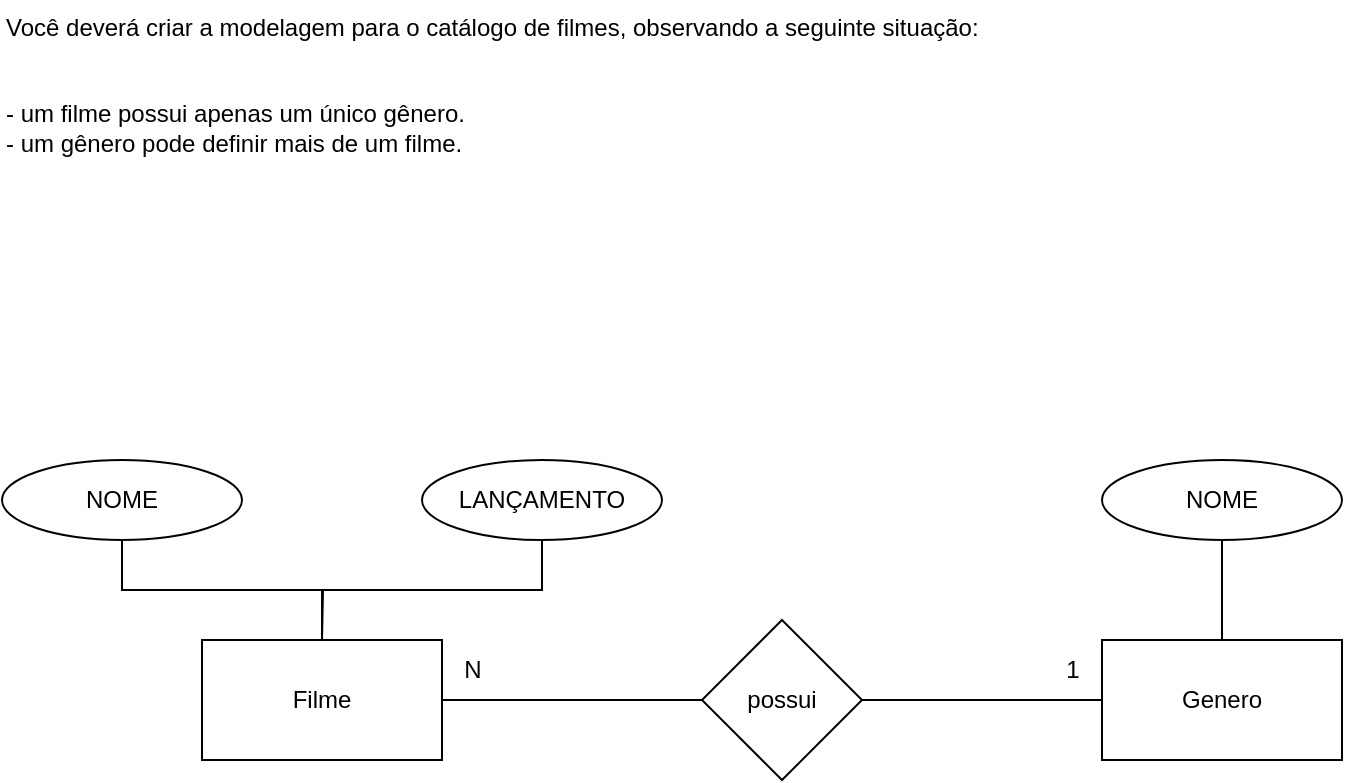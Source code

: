 <mxfile version="21.6.5" type="device" pages="3">
  <diagram name="Página-1" id="xqfwCQ_3oLauZTTI9_K2">
    <mxGraphModel dx="1050" dy="517" grid="1" gridSize="10" guides="1" tooltips="1" connect="1" arrows="1" fold="1" page="1" pageScale="1" pageWidth="1169" pageHeight="827" math="0" shadow="0">
      <root>
        <mxCell id="0" />
        <mxCell id="1" parent="0" />
        <mxCell id="-hZ1OXbbcqpRYNSbG6rX-4" style="edgeStyle=orthogonalEdgeStyle;rounded=0;orthogonalLoop=1;jettySize=auto;html=1;exitX=1;exitY=0.5;exitDx=0;exitDy=0;entryX=0;entryY=0.5;entryDx=0;entryDy=0;endArrow=none;endFill=0;" edge="1" parent="1" source="-hZ1OXbbcqpRYNSbG6rX-1" target="-hZ1OXbbcqpRYNSbG6rX-3">
          <mxGeometry relative="1" as="geometry" />
        </mxCell>
        <mxCell id="-hZ1OXbbcqpRYNSbG6rX-1" value="Filme" style="rounded=0;whiteSpace=wrap;html=1;" vertex="1" parent="1">
          <mxGeometry x="350" y="330" width="120" height="60" as="geometry" />
        </mxCell>
        <mxCell id="-hZ1OXbbcqpRYNSbG6rX-14" style="edgeStyle=orthogonalEdgeStyle;rounded=0;orthogonalLoop=1;jettySize=auto;html=1;exitX=0.5;exitY=0;exitDx=0;exitDy=0;entryX=0.5;entryY=1;entryDx=0;entryDy=0;endArrow=none;endFill=0;" edge="1" parent="1" source="-hZ1OXbbcqpRYNSbG6rX-2" target="-hZ1OXbbcqpRYNSbG6rX-13">
          <mxGeometry relative="1" as="geometry" />
        </mxCell>
        <mxCell id="-hZ1OXbbcqpRYNSbG6rX-2" value="Genero" style="rounded=0;whiteSpace=wrap;html=1;" vertex="1" parent="1">
          <mxGeometry x="800" y="330" width="120" height="60" as="geometry" />
        </mxCell>
        <mxCell id="-hZ1OXbbcqpRYNSbG6rX-5" style="edgeStyle=orthogonalEdgeStyle;rounded=0;orthogonalLoop=1;jettySize=auto;html=1;exitX=1;exitY=0.5;exitDx=0;exitDy=0;entryX=0;entryY=0.5;entryDx=0;entryDy=0;endArrow=none;endFill=0;" edge="1" parent="1" source="-hZ1OXbbcqpRYNSbG6rX-3" target="-hZ1OXbbcqpRYNSbG6rX-2">
          <mxGeometry relative="1" as="geometry" />
        </mxCell>
        <mxCell id="-hZ1OXbbcqpRYNSbG6rX-3" value="possui" style="rhombus;whiteSpace=wrap;html=1;" vertex="1" parent="1">
          <mxGeometry x="600" y="320" width="80" height="80" as="geometry" />
        </mxCell>
        <mxCell id="-hZ1OXbbcqpRYNSbG6rX-6" value="N" style="text;html=1;align=center;verticalAlign=middle;resizable=0;points=[];autosize=1;strokeColor=none;fillColor=none;" vertex="1" parent="1">
          <mxGeometry x="470" y="330" width="30" height="30" as="geometry" />
        </mxCell>
        <mxCell id="-hZ1OXbbcqpRYNSbG6rX-7" value="1" style="text;html=1;align=center;verticalAlign=middle;resizable=0;points=[];autosize=1;strokeColor=none;fillColor=none;" vertex="1" parent="1">
          <mxGeometry x="770" y="330" width="30" height="30" as="geometry" />
        </mxCell>
        <mxCell id="-hZ1OXbbcqpRYNSbG6rX-11" style="edgeStyle=orthogonalEdgeStyle;rounded=0;orthogonalLoop=1;jettySize=auto;html=1;exitX=0.5;exitY=1;exitDx=0;exitDy=0;entryX=0.5;entryY=0;entryDx=0;entryDy=0;endArrow=none;endFill=0;" edge="1" parent="1" source="-hZ1OXbbcqpRYNSbG6rX-8" target="-hZ1OXbbcqpRYNSbG6rX-1">
          <mxGeometry relative="1" as="geometry" />
        </mxCell>
        <mxCell id="-hZ1OXbbcqpRYNSbG6rX-8" value="NOME" style="ellipse;whiteSpace=wrap;html=1;" vertex="1" parent="1">
          <mxGeometry x="250" y="240" width="120" height="40" as="geometry" />
        </mxCell>
        <mxCell id="-hZ1OXbbcqpRYNSbG6rX-12" style="edgeStyle=orthogonalEdgeStyle;rounded=0;orthogonalLoop=1;jettySize=auto;html=1;exitX=0.5;exitY=1;exitDx=0;exitDy=0;endArrow=none;endFill=0;" edge="1" parent="1" source="-hZ1OXbbcqpRYNSbG6rX-10">
          <mxGeometry relative="1" as="geometry">
            <mxPoint x="410" y="330" as="targetPoint" />
          </mxGeometry>
        </mxCell>
        <mxCell id="-hZ1OXbbcqpRYNSbG6rX-10" value="LANÇAMENTO" style="ellipse;whiteSpace=wrap;html=1;" vertex="1" parent="1">
          <mxGeometry x="460" y="240" width="120" height="40" as="geometry" />
        </mxCell>
        <mxCell id="-hZ1OXbbcqpRYNSbG6rX-13" value="NOME" style="ellipse;whiteSpace=wrap;html=1;" vertex="1" parent="1">
          <mxGeometry x="800" y="240" width="120" height="40" as="geometry" />
        </mxCell>
        <mxCell id="hsf13NtrId8A_w___RC1-1" value="Você deverá criar a modelagem para o catálogo de filmes, observando a seguinte situação:&#xa;&#xa;&#xa;- um filme possui apenas um único gênero.&#xa;- um gênero pode definir mais de um filme." style="text;whiteSpace=wrap;" vertex="1" parent="1">
          <mxGeometry x="250" y="10" width="520" height="100" as="geometry" />
        </mxCell>
      </root>
    </mxGraphModel>
  </diagram>
  <diagram id="RX0N-pSOHXhckrcNFLdA" name="Página-2">
    <mxGraphModel dx="2919" dy="862" grid="1" gridSize="10" guides="1" tooltips="1" connect="1" arrows="1" fold="1" page="1" pageScale="1" pageWidth="1169" pageHeight="827" math="0" shadow="0">
      <root>
        <mxCell id="0" />
        <mxCell id="1" parent="0" />
        <mxCell id="58X_1UOyd4O7PZKYkvHO-9" style="edgeStyle=orthogonalEdgeStyle;rounded=0;orthogonalLoop=1;jettySize=auto;html=1;exitX=1;exitY=0.5;exitDx=0;exitDy=0;entryX=0;entryY=0.5;entryDx=0;entryDy=0;endArrow=none;endFill=0;" edge="1" parent="1" source="58X_1UOyd4O7PZKYkvHO-1" target="58X_1UOyd4O7PZKYkvHO-3">
          <mxGeometry relative="1" as="geometry" />
        </mxCell>
        <mxCell id="58X_1UOyd4O7PZKYkvHO-25" style="edgeStyle=orthogonalEdgeStyle;rounded=0;orthogonalLoop=1;jettySize=auto;html=1;exitX=0.5;exitY=0;exitDx=0;exitDy=0;entryX=0.5;entryY=1;entryDx=0;entryDy=0;endArrow=none;endFill=0;" edge="1" parent="1" source="58X_1UOyd4O7PZKYkvHO-1" target="58X_1UOyd4O7PZKYkvHO-24">
          <mxGeometry relative="1" as="geometry" />
        </mxCell>
        <mxCell id="58X_1UOyd4O7PZKYkvHO-1" value="Pessoa" style="rounded=0;whiteSpace=wrap;html=1;" vertex="1" parent="1">
          <mxGeometry x="-980" y="320" width="120" height="60" as="geometry" />
        </mxCell>
        <mxCell id="58X_1UOyd4O7PZKYkvHO-2" value="Contatos" style="rounded=0;whiteSpace=wrap;html=1;" vertex="1" parent="1">
          <mxGeometry x="-574" y="320" width="120" height="60" as="geometry" />
        </mxCell>
        <mxCell id="58X_1UOyd4O7PZKYkvHO-8" style="edgeStyle=orthogonalEdgeStyle;rounded=0;orthogonalLoop=1;jettySize=auto;html=1;exitX=1;exitY=0.5;exitDx=0;exitDy=0;endArrow=none;endFill=0;" edge="1" parent="1" source="58X_1UOyd4O7PZKYkvHO-3" target="58X_1UOyd4O7PZKYkvHO-2">
          <mxGeometry relative="1" as="geometry" />
        </mxCell>
        <mxCell id="58X_1UOyd4O7PZKYkvHO-3" value="Possui" style="rhombus;whiteSpace=wrap;html=1;" vertex="1" parent="1">
          <mxGeometry x="-760" y="310" width="80" height="80" as="geometry" />
        </mxCell>
        <mxCell id="58X_1UOyd4O7PZKYkvHO-6" style="edgeStyle=orthogonalEdgeStyle;rounded=0;orthogonalLoop=1;jettySize=auto;html=1;exitX=0;exitY=0.5;exitDx=0;exitDy=0;entryX=1;entryY=0.5;entryDx=0;entryDy=0;endArrow=none;endFill=0;" edge="1" parent="1" source="58X_1UOyd4O7PZKYkvHO-4" target="58X_1UOyd4O7PZKYkvHO-2">
          <mxGeometry relative="1" as="geometry" />
        </mxCell>
        <mxCell id="58X_1UOyd4O7PZKYkvHO-4" value="Telefone" style="ellipse;whiteSpace=wrap;html=1;" vertex="1" parent="1">
          <mxGeometry x="-260" y="270" width="120" height="50" as="geometry" />
        </mxCell>
        <mxCell id="58X_1UOyd4O7PZKYkvHO-7" style="edgeStyle=orthogonalEdgeStyle;rounded=0;orthogonalLoop=1;jettySize=auto;html=1;exitX=0;exitY=0.5;exitDx=0;exitDy=0;entryX=1.048;entryY=0.513;entryDx=0;entryDy=0;entryPerimeter=0;endArrow=none;endFill=0;" edge="1" parent="1" source="58X_1UOyd4O7PZKYkvHO-5" target="58X_1UOyd4O7PZKYkvHO-2">
          <mxGeometry relative="1" as="geometry" />
        </mxCell>
        <mxCell id="58X_1UOyd4O7PZKYkvHO-5" value="Email" style="ellipse;whiteSpace=wrap;html=1;" vertex="1" parent="1">
          <mxGeometry x="-260" y="380" width="120" height="50" as="geometry" />
        </mxCell>
        <mxCell id="58X_1UOyd4O7PZKYkvHO-10" value="1" style="text;html=1;align=center;verticalAlign=middle;resizable=0;points=[];autosize=1;strokeColor=none;fillColor=none;" vertex="1" parent="1">
          <mxGeometry x="-860" y="320" width="30" height="30" as="geometry" />
        </mxCell>
        <mxCell id="58X_1UOyd4O7PZKYkvHO-11" value="N" style="text;html=1;align=center;verticalAlign=middle;resizable=0;points=[];autosize=1;strokeColor=none;fillColor=none;" vertex="1" parent="1">
          <mxGeometry x="-604" y="320" width="30" height="30" as="geometry" />
        </mxCell>
        <mxCell id="58X_1UOyd4O7PZKYkvHO-22" style="edgeStyle=orthogonalEdgeStyle;rounded=0;orthogonalLoop=1;jettySize=auto;html=1;exitX=0.5;exitY=0;exitDx=0;exitDy=0;entryX=0.5;entryY=1;entryDx=0;entryDy=0;endArrow=none;endFill=0;" edge="1" parent="1" source="58X_1UOyd4O7PZKYkvHO-12" target="58X_1UOyd4O7PZKYkvHO-3">
          <mxGeometry relative="1" as="geometry" />
        </mxCell>
        <mxCell id="58X_1UOyd4O7PZKYkvHO-12" value="CNH" style="rounded=0;whiteSpace=wrap;html=1;" vertex="1" parent="1">
          <mxGeometry x="-780" y="540" width="120" height="60" as="geometry" />
        </mxCell>
        <mxCell id="58X_1UOyd4O7PZKYkvHO-14" value="1" style="text;html=1;align=center;verticalAlign=middle;resizable=0;points=[];autosize=1;strokeColor=none;fillColor=none;" vertex="1" parent="1">
          <mxGeometry x="-760" y="510" width="30" height="30" as="geometry" />
        </mxCell>
        <mxCell id="58X_1UOyd4O7PZKYkvHO-23" value="1" style="text;html=1;align=center;verticalAlign=middle;resizable=0;points=[];autosize=1;strokeColor=none;fillColor=none;" vertex="1" parent="1">
          <mxGeometry x="-860" y="350" width="30" height="30" as="geometry" />
        </mxCell>
        <mxCell id="58X_1UOyd4O7PZKYkvHO-24" value="Nome" style="ellipse;whiteSpace=wrap;html=1;" vertex="1" parent="1">
          <mxGeometry x="-980" y="220" width="120" height="40" as="geometry" />
        </mxCell>
        <mxCell id="58X_1UOyd4O7PZKYkvHO-27" style="edgeStyle=orthogonalEdgeStyle;rounded=0;orthogonalLoop=1;jettySize=auto;html=1;exitX=0.5;exitY=0;exitDx=0;exitDy=0;entryX=0.5;entryY=1;entryDx=0;entryDy=0;endArrow=none;endFill=0;" edge="1" parent="1" source="58X_1UOyd4O7PZKYkvHO-26" target="58X_1UOyd4O7PZKYkvHO-12">
          <mxGeometry relative="1" as="geometry" />
        </mxCell>
        <mxCell id="58X_1UOyd4O7PZKYkvHO-26" value="Numero" style="ellipse;whiteSpace=wrap;html=1;" vertex="1" parent="1">
          <mxGeometry x="-890" y="680" width="120" height="40" as="geometry" />
        </mxCell>
        <mxCell id="58X_1UOyd4O7PZKYkvHO-29" style="edgeStyle=orthogonalEdgeStyle;rounded=0;orthogonalLoop=1;jettySize=auto;html=1;exitX=0.5;exitY=0;exitDx=0;exitDy=0;entryX=0.5;entryY=1;entryDx=0;entryDy=0;" edge="1" parent="1" source="58X_1UOyd4O7PZKYkvHO-28" target="58X_1UOyd4O7PZKYkvHO-12">
          <mxGeometry relative="1" as="geometry" />
        </mxCell>
        <mxCell id="58X_1UOyd4O7PZKYkvHO-28" value="Categoria" style="ellipse;whiteSpace=wrap;html=1;" vertex="1" parent="1">
          <mxGeometry x="-660" y="680" width="120" height="40" as="geometry" />
        </mxCell>
        <mxCell id="QtggETcATfSxz_s04TcV-1" value="Construa a modelagem que represente pessoas e seus dados, observando que:&#xa;&#xa;&#xa;- uma pessoa pode ter vários telefones e vários emails, porém, pode possuir somente uma CNH." style="text;whiteSpace=wrap;" vertex="1" parent="1">
          <mxGeometry x="-980" y="40" width="560" height="80" as="geometry" />
        </mxCell>
      </root>
    </mxGraphModel>
  </diagram>
  <diagram id="n0i-X0B5IhQp-RxhP8OJ" name="Página-3">
    <mxGraphModel dx="1500" dy="739" grid="1" gridSize="10" guides="1" tooltips="1" connect="1" arrows="1" fold="1" page="1" pageScale="1" pageWidth="1169" pageHeight="827" math="0" shadow="0">
      <root>
        <mxCell id="0" />
        <mxCell id="1" parent="0" />
        <mxCell id="YpF42dJTBE5C7rZLP-6P-1" value="" style="rounded=0;whiteSpace=wrap;html=1;" vertex="1" parent="1">
          <mxGeometry x="130" y="280" width="120" height="60" as="geometry" />
        </mxCell>
      </root>
    </mxGraphModel>
  </diagram>
</mxfile>
